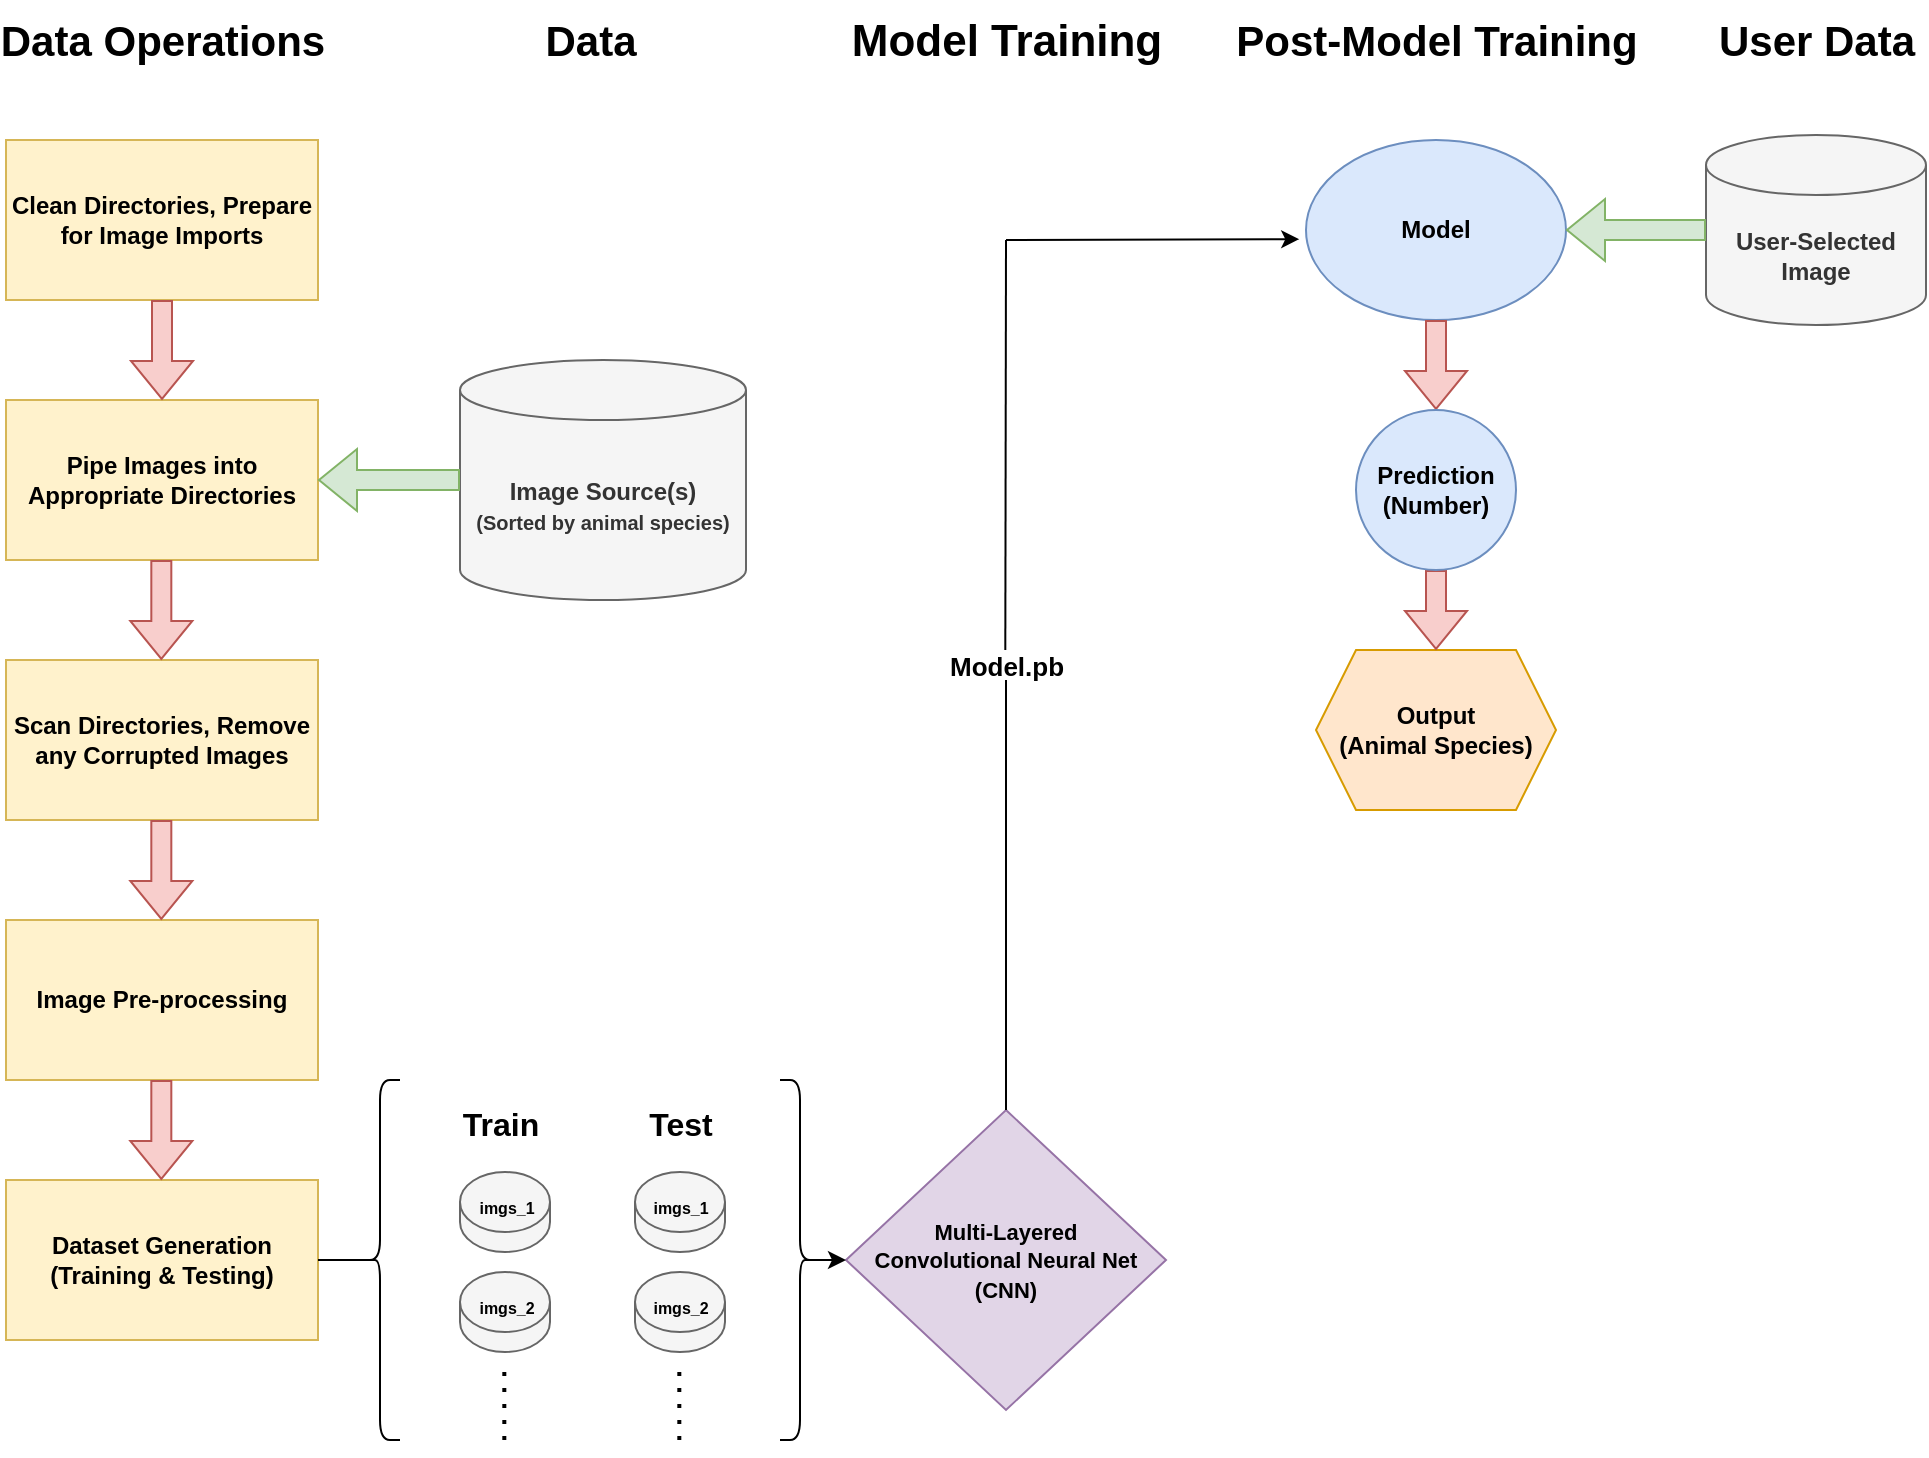<mxfile version="21.1.1" type="github">
  <diagram id="C5RBs43oDa-KdzZeNtuy" name="Page-1">
    <mxGraphModel dx="1402" dy="777" grid="1" gridSize="10" guides="1" tooltips="1" connect="1" arrows="1" fold="1" page="1" pageScale="1" pageWidth="827" pageHeight="1169" math="0" shadow="0">
      <root>
        <mxCell id="WIyWlLk6GJQsqaUBKTNV-0" />
        <mxCell id="WIyWlLk6GJQsqaUBKTNV-1" parent="WIyWlLk6GJQsqaUBKTNV-0" />
        <mxCell id="XcJeSTGkzdX--lD4ESjz-1" value="&lt;b&gt;Image Source(s)&lt;br&gt;&lt;font style=&quot;font-size: 10px;&quot;&gt;(Sorted by animal species)&lt;/font&gt;&lt;br&gt;&lt;/b&gt;" style="shape=cylinder3;whiteSpace=wrap;html=1;boundedLbl=1;backgroundOutline=1;size=15;fillColor=#f5f5f5;fontColor=#333333;strokeColor=#666666;" vertex="1" parent="WIyWlLk6GJQsqaUBKTNV-1">
          <mxGeometry x="297" y="200" width="143" height="120" as="geometry" />
        </mxCell>
        <mxCell id="XcJeSTGkzdX--lD4ESjz-2" value="&lt;b&gt;Clean Directories, Prepare for Image Imports&lt;/b&gt;" style="rounded=0;whiteSpace=wrap;html=1;fillColor=#fff2cc;strokeColor=#d6b656;" vertex="1" parent="WIyWlLk6GJQsqaUBKTNV-1">
          <mxGeometry x="70" y="90" width="156" height="80" as="geometry" />
        </mxCell>
        <mxCell id="XcJeSTGkzdX--lD4ESjz-4" value="&lt;b&gt;Pipe Images into Appropriate Directories&lt;/b&gt;" style="rounded=0;whiteSpace=wrap;html=1;fillColor=#fff2cc;strokeColor=#d6b656;" vertex="1" parent="WIyWlLk6GJQsqaUBKTNV-1">
          <mxGeometry x="70" y="220" width="156" height="80" as="geometry" />
        </mxCell>
        <mxCell id="XcJeSTGkzdX--lD4ESjz-5" value="" style="shape=flexArrow;endArrow=classic;html=1;rounded=0;labelBackgroundColor=#54FF87;labelBorderColor=none;fillColor=#d5e8d4;strokeColor=#82b366;entryX=1;entryY=0.5;entryDx=0;entryDy=0;exitX=0;exitY=0.5;exitDx=0;exitDy=0;exitPerimeter=0;" edge="1" parent="WIyWlLk6GJQsqaUBKTNV-1" source="XcJeSTGkzdX--lD4ESjz-1" target="XcJeSTGkzdX--lD4ESjz-4">
          <mxGeometry width="50" height="50" relative="1" as="geometry">
            <mxPoint x="262" y="260" as="sourcePoint" />
            <mxPoint x="232" y="260" as="targetPoint" />
          </mxGeometry>
        </mxCell>
        <mxCell id="XcJeSTGkzdX--lD4ESjz-8" value="&lt;b&gt;Scan Directories, Remove any Corrupted Images&lt;/b&gt;" style="rounded=0;whiteSpace=wrap;html=1;fillColor=#fff2cc;strokeColor=#d6b656;" vertex="1" parent="WIyWlLk6GJQsqaUBKTNV-1">
          <mxGeometry x="70" y="350" width="156" height="80" as="geometry" />
        </mxCell>
        <mxCell id="XcJeSTGkzdX--lD4ESjz-10" value="&lt;b&gt;Model&lt;/b&gt;" style="ellipse;whiteSpace=wrap;html=1;fillColor=#dae8fc;strokeColor=#6c8ebf;" vertex="1" parent="WIyWlLk6GJQsqaUBKTNV-1">
          <mxGeometry x="720" y="90" width="130" height="90" as="geometry" />
        </mxCell>
        <mxCell id="XcJeSTGkzdX--lD4ESjz-12" value="&lt;b&gt;Output&lt;br&gt;(Animal Species)&lt;br&gt;&lt;/b&gt;" style="shape=hexagon;perimeter=hexagonPerimeter2;whiteSpace=wrap;html=1;fixedSize=1;fillColor=#ffe6cc;strokeColor=#d79b00;" vertex="1" parent="WIyWlLk6GJQsqaUBKTNV-1">
          <mxGeometry x="725" y="345" width="120" height="80" as="geometry" />
        </mxCell>
        <mxCell id="XcJeSTGkzdX--lD4ESjz-13" value="" style="shape=flexArrow;endArrow=classic;html=1;rounded=0;exitX=0.5;exitY=1;exitDx=0;exitDy=0;entryX=0.5;entryY=0;entryDx=0;entryDy=0;fillColor=#f8cecc;strokeColor=#b85450;" edge="1" parent="WIyWlLk6GJQsqaUBKTNV-1" source="XcJeSTGkzdX--lD4ESjz-10" target="XcJeSTGkzdX--lD4ESjz-11">
          <mxGeometry width="50" height="50" relative="1" as="geometry">
            <mxPoint x="470" y="315" as="sourcePoint" />
            <mxPoint x="520" y="265" as="targetPoint" />
          </mxGeometry>
        </mxCell>
        <mxCell id="XcJeSTGkzdX--lD4ESjz-14" value="" style="shape=flexArrow;endArrow=classic;html=1;rounded=0;exitX=0.5;exitY=1;exitDx=0;exitDy=0;entryX=0.5;entryY=0;entryDx=0;entryDy=0;fillColor=#f8cecc;strokeColor=#b85450;" edge="1" parent="WIyWlLk6GJQsqaUBKTNV-1" source="XcJeSTGkzdX--lD4ESjz-11" target="XcJeSTGkzdX--lD4ESjz-12">
          <mxGeometry width="50" height="50" relative="1" as="geometry">
            <mxPoint x="874.66" y="295" as="sourcePoint" />
            <mxPoint x="874.66" y="330" as="targetPoint" />
          </mxGeometry>
        </mxCell>
        <mxCell id="XcJeSTGkzdX--lD4ESjz-11" value="&lt;b&gt;Prediction&lt;br&gt;(Number)&lt;br&gt;&lt;/b&gt;" style="ellipse;whiteSpace=wrap;html=1;aspect=fixed;fillColor=#dae8fc;strokeColor=#6c8ebf;" vertex="1" parent="WIyWlLk6GJQsqaUBKTNV-1">
          <mxGeometry x="745" y="225" width="80" height="80" as="geometry" />
        </mxCell>
        <mxCell id="XcJeSTGkzdX--lD4ESjz-18" value="&lt;b&gt;User-Selected Image&lt;br&gt;&lt;/b&gt;" style="shape=cylinder3;whiteSpace=wrap;html=1;boundedLbl=1;backgroundOutline=1;size=15;fillColor=#f5f5f5;fontColor=#333333;strokeColor=#666666;" vertex="1" parent="WIyWlLk6GJQsqaUBKTNV-1">
          <mxGeometry x="920" y="87.5" width="110" height="95" as="geometry" />
        </mxCell>
        <mxCell id="XcJeSTGkzdX--lD4ESjz-19" value="" style="shape=flexArrow;endArrow=classic;html=1;rounded=0;entryX=1;entryY=0.5;entryDx=0;entryDy=0;exitX=0;exitY=0.5;exitDx=0;exitDy=0;exitPerimeter=0;fillColor=#d5e8d4;strokeColor=#82b366;" edge="1" parent="WIyWlLk6GJQsqaUBKTNV-1" source="XcJeSTGkzdX--lD4ESjz-18" target="XcJeSTGkzdX--lD4ESjz-10">
          <mxGeometry width="50" height="50" relative="1" as="geometry">
            <mxPoint x="460" y="300" as="sourcePoint" />
            <mxPoint x="510" y="250" as="targetPoint" />
          </mxGeometry>
        </mxCell>
        <mxCell id="XcJeSTGkzdX--lD4ESjz-20" value="&lt;b style=&quot;border-color: var(--border-color);&quot;&gt;Image Pre-processing&lt;/b&gt;" style="rounded=0;whiteSpace=wrap;html=1;fillColor=#fff2cc;strokeColor=#d6b656;" vertex="1" parent="WIyWlLk6GJQsqaUBKTNV-1">
          <mxGeometry x="70" y="480" width="156" height="80" as="geometry" />
        </mxCell>
        <mxCell id="XcJeSTGkzdX--lD4ESjz-21" value="&lt;font style=&quot;font-size: 21px;&quot;&gt;Data Operations&lt;/font&gt;" style="text;strokeColor=none;fillColor=none;html=1;fontSize=24;fontStyle=1;verticalAlign=middle;align=center;" vertex="1" parent="WIyWlLk6GJQsqaUBKTNV-1">
          <mxGeometry x="98" y="20" width="100" height="40" as="geometry" />
        </mxCell>
        <mxCell id="XcJeSTGkzdX--lD4ESjz-22" value="&lt;font style=&quot;font-size: 21px;&quot;&gt;Data&lt;/font&gt;" style="text;strokeColor=none;fillColor=none;html=1;fontSize=24;fontStyle=1;verticalAlign=middle;align=center;" vertex="1" parent="WIyWlLk6GJQsqaUBKTNV-1">
          <mxGeometry x="312" y="20" width="100" height="40" as="geometry" />
        </mxCell>
        <mxCell id="XcJeSTGkzdX--lD4ESjz-23" value="&lt;font style=&quot;font-size: 21px;&quot;&gt;Post-Model Training&lt;/font&gt;" style="text;strokeColor=none;fillColor=none;html=1;fontSize=24;fontStyle=1;verticalAlign=middle;align=center;" vertex="1" parent="WIyWlLk6GJQsqaUBKTNV-1">
          <mxGeometry x="735" y="20" width="100" height="40" as="geometry" />
        </mxCell>
        <mxCell id="XcJeSTGkzdX--lD4ESjz-24" value="" style="shape=flexArrow;endArrow=classic;html=1;rounded=0;entryX=0.5;entryY=0;entryDx=0;entryDy=0;exitX=0.5;exitY=1;exitDx=0;exitDy=0;fillColor=#f8cecc;strokeColor=#b85450;" edge="1" parent="WIyWlLk6GJQsqaUBKTNV-1" source="XcJeSTGkzdX--lD4ESjz-2" target="XcJeSTGkzdX--lD4ESjz-4">
          <mxGeometry width="50" height="50" relative="1" as="geometry">
            <mxPoint x="282" y="285" as="sourcePoint" />
            <mxPoint x="332" y="235" as="targetPoint" />
          </mxGeometry>
        </mxCell>
        <mxCell id="XcJeSTGkzdX--lD4ESjz-25" value="" style="shape=flexArrow;endArrow=classic;html=1;rounded=0;entryX=0.5;entryY=0;entryDx=0;entryDy=0;exitX=0.5;exitY=1;exitDx=0;exitDy=0;fillColor=#f8cecc;strokeColor=#b85450;" edge="1" parent="WIyWlLk6GJQsqaUBKTNV-1">
          <mxGeometry width="50" height="50" relative="1" as="geometry">
            <mxPoint x="147.66" y="300" as="sourcePoint" />
            <mxPoint x="147.66" y="350" as="targetPoint" />
          </mxGeometry>
        </mxCell>
        <mxCell id="XcJeSTGkzdX--lD4ESjz-26" value="" style="shape=flexArrow;endArrow=classic;html=1;rounded=0;entryX=0.5;entryY=0;entryDx=0;entryDy=0;exitX=0.5;exitY=1;exitDx=0;exitDy=0;fillColor=#f8cecc;strokeColor=#b85450;" edge="1" parent="WIyWlLk6GJQsqaUBKTNV-1">
          <mxGeometry width="50" height="50" relative="1" as="geometry">
            <mxPoint x="147.66" y="430" as="sourcePoint" />
            <mxPoint x="147.66" y="480" as="targetPoint" />
          </mxGeometry>
        </mxCell>
        <mxCell id="XcJeSTGkzdX--lD4ESjz-28" value="&lt;b style=&quot;border-color: var(--border-color);&quot;&gt;Dataset Generation&lt;br&gt;(Training &amp;amp; Testing)&lt;br&gt;&lt;/b&gt;" style="rounded=0;whiteSpace=wrap;html=1;fillColor=#fff2cc;strokeColor=#d6b656;" vertex="1" parent="WIyWlLk6GJQsqaUBKTNV-1">
          <mxGeometry x="70" y="610" width="156" height="80" as="geometry" />
        </mxCell>
        <mxCell id="XcJeSTGkzdX--lD4ESjz-29" value="" style="shape=flexArrow;endArrow=classic;html=1;rounded=0;entryX=0.5;entryY=0;entryDx=0;entryDy=0;exitX=0.5;exitY=1;exitDx=0;exitDy=0;fillColor=#f8cecc;strokeColor=#b85450;" edge="1" parent="WIyWlLk6GJQsqaUBKTNV-1">
          <mxGeometry width="50" height="50" relative="1" as="geometry">
            <mxPoint x="147.66" y="560" as="sourcePoint" />
            <mxPoint x="147.66" y="610" as="targetPoint" />
          </mxGeometry>
        </mxCell>
        <mxCell id="XcJeSTGkzdX--lD4ESjz-31" value="&lt;font style=&quot;font-size: 16px;&quot;&gt;Train&lt;/font&gt;" style="text;strokeColor=none;fillColor=none;html=1;fontSize=24;fontStyle=1;verticalAlign=middle;align=center;" vertex="1" parent="WIyWlLk6GJQsqaUBKTNV-1">
          <mxGeometry x="267" y="560" width="100" height="40" as="geometry" />
        </mxCell>
        <mxCell id="XcJeSTGkzdX--lD4ESjz-33" value="&lt;font style=&quot;font-size: 16px;&quot;&gt;Test&lt;/font&gt;" style="text;strokeColor=none;fillColor=none;html=1;fontSize=24;fontStyle=1;verticalAlign=middle;align=center;" vertex="1" parent="WIyWlLk6GJQsqaUBKTNV-1">
          <mxGeometry x="357" y="560" width="100" height="40" as="geometry" />
        </mxCell>
        <mxCell id="XcJeSTGkzdX--lD4ESjz-34" value="" style="shape=cylinder3;whiteSpace=wrap;html=1;boundedLbl=1;backgroundOutline=1;size=15;fillColor=#f5f5f5;fontColor=#333333;strokeColor=#666666;" vertex="1" parent="WIyWlLk6GJQsqaUBKTNV-1">
          <mxGeometry x="297" y="606" width="45" height="40" as="geometry" />
        </mxCell>
        <mxCell id="XcJeSTGkzdX--lD4ESjz-35" value="" style="shape=cylinder3;whiteSpace=wrap;html=1;boundedLbl=1;backgroundOutline=1;size=15;fillColor=#f5f5f5;fontColor=#333333;strokeColor=#666666;" vertex="1" parent="WIyWlLk6GJQsqaUBKTNV-1">
          <mxGeometry x="384.5" y="606" width="45" height="40" as="geometry" />
        </mxCell>
        <mxCell id="XcJeSTGkzdX--lD4ESjz-36" value="" style="shape=cylinder3;whiteSpace=wrap;html=1;boundedLbl=1;backgroundOutline=1;size=15;fillColor=#f5f5f5;fontColor=#333333;strokeColor=#666666;" vertex="1" parent="WIyWlLk6GJQsqaUBKTNV-1">
          <mxGeometry x="384.5" y="656" width="45" height="40" as="geometry" />
        </mxCell>
        <mxCell id="XcJeSTGkzdX--lD4ESjz-37" value="" style="shape=cylinder3;whiteSpace=wrap;html=1;boundedLbl=1;backgroundOutline=1;size=15;fillColor=#f5f5f5;fontColor=#333333;strokeColor=#666666;" vertex="1" parent="WIyWlLk6GJQsqaUBKTNV-1">
          <mxGeometry x="297" y="656" width="45" height="40" as="geometry" />
        </mxCell>
        <mxCell id="XcJeSTGkzdX--lD4ESjz-38" value="" style="endArrow=none;dashed=1;html=1;dashPattern=1 3;strokeWidth=2;rounded=0;" edge="1" parent="WIyWlLk6GJQsqaUBKTNV-1">
          <mxGeometry width="50" height="50" relative="1" as="geometry">
            <mxPoint x="319.16" y="706" as="sourcePoint" />
            <mxPoint x="319.16" y="746" as="targetPoint" />
          </mxGeometry>
        </mxCell>
        <mxCell id="XcJeSTGkzdX--lD4ESjz-39" value="" style="endArrow=none;dashed=1;html=1;dashPattern=1 3;strokeWidth=2;rounded=0;" edge="1" parent="WIyWlLk6GJQsqaUBKTNV-1">
          <mxGeometry width="50" height="50" relative="1" as="geometry">
            <mxPoint x="406.66" y="706" as="sourcePoint" />
            <mxPoint x="406.66" y="746" as="targetPoint" />
          </mxGeometry>
        </mxCell>
        <mxCell id="XcJeSTGkzdX--lD4ESjz-40" value="imgs_1" style="text;strokeColor=none;fillColor=none;html=1;fontSize=8;fontStyle=1;verticalAlign=middle;align=center;" vertex="1" parent="WIyWlLk6GJQsqaUBKTNV-1">
          <mxGeometry x="285.75" y="606" width="67.5" height="36" as="geometry" />
        </mxCell>
        <mxCell id="XcJeSTGkzdX--lD4ESjz-41" value="imgs_2" style="text;strokeColor=none;fillColor=none;html=1;fontSize=8;fontStyle=1;verticalAlign=middle;align=center;" vertex="1" parent="WIyWlLk6GJQsqaUBKTNV-1">
          <mxGeometry x="285.75" y="656" width="67.5" height="36" as="geometry" />
        </mxCell>
        <mxCell id="XcJeSTGkzdX--lD4ESjz-42" value="imgs_2" style="text;strokeColor=none;fillColor=none;html=1;fontSize=8;fontStyle=1;verticalAlign=middle;align=center;" vertex="1" parent="WIyWlLk6GJQsqaUBKTNV-1">
          <mxGeometry x="373.25" y="656" width="67.5" height="36" as="geometry" />
        </mxCell>
        <mxCell id="XcJeSTGkzdX--lD4ESjz-43" value="imgs_1" style="text;strokeColor=none;fillColor=none;html=1;fontSize=8;fontStyle=1;verticalAlign=middle;align=center;" vertex="1" parent="WIyWlLk6GJQsqaUBKTNV-1">
          <mxGeometry x="373.25" y="606" width="67.5" height="36" as="geometry" />
        </mxCell>
        <mxCell id="XcJeSTGkzdX--lD4ESjz-44" value="" style="shape=curlyBracket;whiteSpace=wrap;html=1;rounded=1;labelPosition=left;verticalLabelPosition=middle;align=right;verticalAlign=middle;size=0.5;" vertex="1" parent="WIyWlLk6GJQsqaUBKTNV-1">
          <mxGeometry x="247" y="560" width="20" height="180" as="geometry" />
        </mxCell>
        <mxCell id="XcJeSTGkzdX--lD4ESjz-45" value="" style="shape=curlyBracket;whiteSpace=wrap;html=1;rounded=1;flipH=1;labelPosition=right;verticalLabelPosition=middle;align=left;verticalAlign=middle;" vertex="1" parent="WIyWlLk6GJQsqaUBKTNV-1">
          <mxGeometry x="457" y="560" width="20" height="180" as="geometry" />
        </mxCell>
        <mxCell id="XcJeSTGkzdX--lD4ESjz-46" value="" style="endArrow=none;html=1;rounded=0;exitX=1;exitY=0.5;exitDx=0;exitDy=0;" edge="1" parent="WIyWlLk6GJQsqaUBKTNV-1" source="XcJeSTGkzdX--lD4ESjz-28">
          <mxGeometry width="50" height="50" relative="1" as="geometry">
            <mxPoint x="200" y="510" as="sourcePoint" />
            <mxPoint x="250" y="650" as="targetPoint" />
          </mxGeometry>
        </mxCell>
        <mxCell id="XcJeSTGkzdX--lD4ESjz-47" value="&lt;b style=&quot;font-size: 11px;&quot;&gt;Multi-Layered&lt;br&gt;Convolutional Neural Net&lt;br&gt;(CNN)&lt;/b&gt;" style="rhombus;whiteSpace=wrap;html=1;fillColor=#e1d5e7;strokeColor=#9673a6;" vertex="1" parent="WIyWlLk6GJQsqaUBKTNV-1">
          <mxGeometry x="490" y="575" width="160" height="150" as="geometry" />
        </mxCell>
        <mxCell id="XcJeSTGkzdX--lD4ESjz-48" value="" style="endArrow=classic;html=1;rounded=0;entryX=0;entryY=0.5;entryDx=0;entryDy=0;exitX=0.1;exitY=0.5;exitDx=0;exitDy=0;exitPerimeter=0;" edge="1" parent="WIyWlLk6GJQsqaUBKTNV-1" source="XcJeSTGkzdX--lD4ESjz-45" target="XcJeSTGkzdX--lD4ESjz-47">
          <mxGeometry width="50" height="50" relative="1" as="geometry">
            <mxPoint x="200" y="510" as="sourcePoint" />
            <mxPoint x="250" y="460" as="targetPoint" />
          </mxGeometry>
        </mxCell>
        <mxCell id="XcJeSTGkzdX--lD4ESjz-52" value="&lt;font style=&quot;font-size: 22px;&quot;&gt;Model Training&lt;/font&gt;" style="text;strokeColor=none;fillColor=none;html=1;fontSize=24;fontStyle=1;verticalAlign=middle;align=center;" vertex="1" parent="WIyWlLk6GJQsqaUBKTNV-1">
          <mxGeometry x="520" y="20" width="100" height="40" as="geometry" />
        </mxCell>
        <mxCell id="XcJeSTGkzdX--lD4ESjz-53" value="" style="endArrow=none;html=1;rounded=0;exitX=0.5;exitY=0;exitDx=0;exitDy=0;" edge="1" parent="WIyWlLk6GJQsqaUBKTNV-1" source="XcJeSTGkzdX--lD4ESjz-47">
          <mxGeometry width="50" height="50" relative="1" as="geometry">
            <mxPoint x="570" y="510" as="sourcePoint" />
            <mxPoint x="570" y="360" as="targetPoint" />
          </mxGeometry>
        </mxCell>
        <mxCell id="XcJeSTGkzdX--lD4ESjz-55" value="" style="endArrow=classic;html=1;rounded=0;entryX=-0.026;entryY=0.551;entryDx=0;entryDy=0;entryPerimeter=0;" edge="1" parent="WIyWlLk6GJQsqaUBKTNV-1" target="XcJeSTGkzdX--lD4ESjz-10">
          <mxGeometry width="50" height="50" relative="1" as="geometry">
            <mxPoint x="570" y="140" as="sourcePoint" />
            <mxPoint x="310" y="380" as="targetPoint" />
          </mxGeometry>
        </mxCell>
        <mxCell id="XcJeSTGkzdX--lD4ESjz-56" value="&lt;font style=&quot;font-size: 21px;&quot;&gt;User Data&lt;/font&gt;" style="text;strokeColor=none;fillColor=none;html=1;fontSize=24;fontStyle=1;verticalAlign=middle;align=center;" vertex="1" parent="WIyWlLk6GJQsqaUBKTNV-1">
          <mxGeometry x="925" y="20" width="100" height="40" as="geometry" />
        </mxCell>
        <mxCell id="XcJeSTGkzdX--lD4ESjz-62" value="&lt;font style=&quot;font-size: 13px;&quot;&gt;Model.pb&lt;/font&gt;" style="text;strokeColor=none;fillColor=none;html=1;fontSize=24;fontStyle=1;verticalAlign=middle;align=center;" vertex="1" parent="WIyWlLk6GJQsqaUBKTNV-1">
          <mxGeometry x="520" y="330" width="100" height="40" as="geometry" />
        </mxCell>
        <mxCell id="XcJeSTGkzdX--lD4ESjz-63" value="" style="endArrow=none;html=1;rounded=0;exitX=0.5;exitY=0;exitDx=0;exitDy=0;" edge="1" parent="WIyWlLk6GJQsqaUBKTNV-1">
          <mxGeometry width="50" height="50" relative="1" as="geometry">
            <mxPoint x="569.66" y="345" as="sourcePoint" />
            <mxPoint x="570" y="140" as="targetPoint" />
          </mxGeometry>
        </mxCell>
      </root>
    </mxGraphModel>
  </diagram>
</mxfile>
